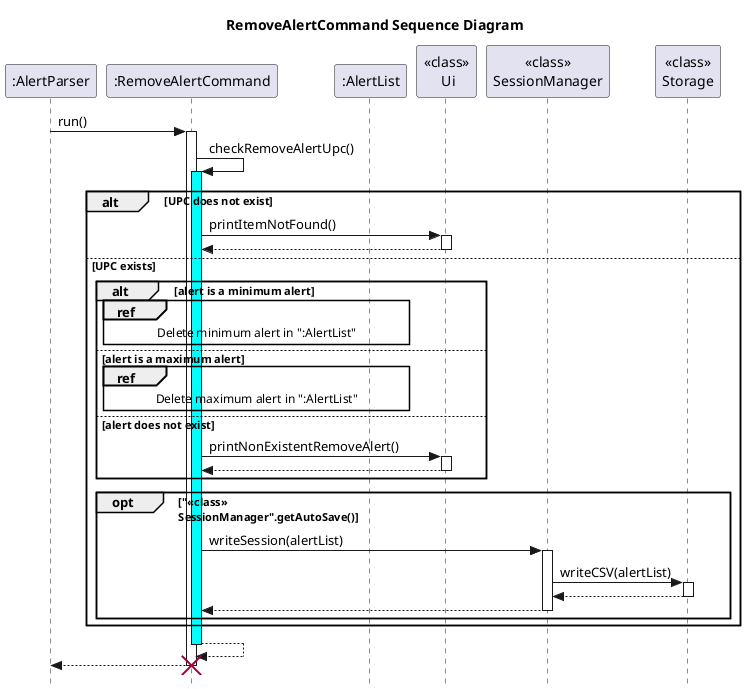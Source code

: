 @startuml
'https://plantuml.com/sequence-diagram
title RemoveAlertCommand Sequence Diagram

skinparam style strictuml
participant ":AlertParser"
participant ":RemoveAlertCommand"
participant ":AlertList"

participant "<<class>>\n Ui"
participant "<<class>>\nSessionManager"
participant "<<class>>\nStorage"
":AlertParser" -> ":RemoveAlertCommand": run()

activate ":RemoveAlertCommand"

":RemoveAlertCommand" -> ":RemoveAlertCommand": checkRemoveAlertUpc()
activate ":RemoveAlertCommand" #cyan
alt UPC does not exist
    ":RemoveAlertCommand" -> "<<class>>\n Ui": printItemNotFound()
    activate "<<class>>\n Ui"
    "<<class>>\n Ui" -->":RemoveAlertCommand":
    deactivate "<<class>>\n Ui"
else UPC exists
    alt alert is a minimum alert
     ref over ":RemoveAlertCommand", ":AlertList": Delete minimum alert in ":AlertList"
     else alert is a maximum alert
    ref over ":RemoveAlertCommand", ":AlertList": Delete maximum alert in ":AlertList"
    else alert does not exist
      ":RemoveAlertCommand" -> "<<class>>\n Ui": printNonExistentRemoveAlert()
        activate "<<class>>\n Ui"
        "<<class>>\n Ui" -->":RemoveAlertCommand":
        deactivate "<<class>>\n Ui"
    end
     opt "<<class>>\nSessionManager".getAutoSave()
        ":RemoveAlertCommand" ->"<<class>>\nSessionManager":writeSession(alertList)
        activate "<<class>>\nSessionManager"
        "<<class>>\nSessionManager"->"<<class>>\nStorage":writeCSV(alertList)
        activate "<<class>>\nStorage"
        "<<class>>\nStorage" -->"<<class>>\nSessionManager":
        deactivate "<<class>>\nStorage"
        "<<class>>\nSessionManager" -->":RemoveAlertCommand":
        deactivate "<<class>>\nSessionManager"
     end
end


return
":RemoveAlertCommand" --> ":AlertParser"
destroy ":RemoveAlertCommand"

@enduml